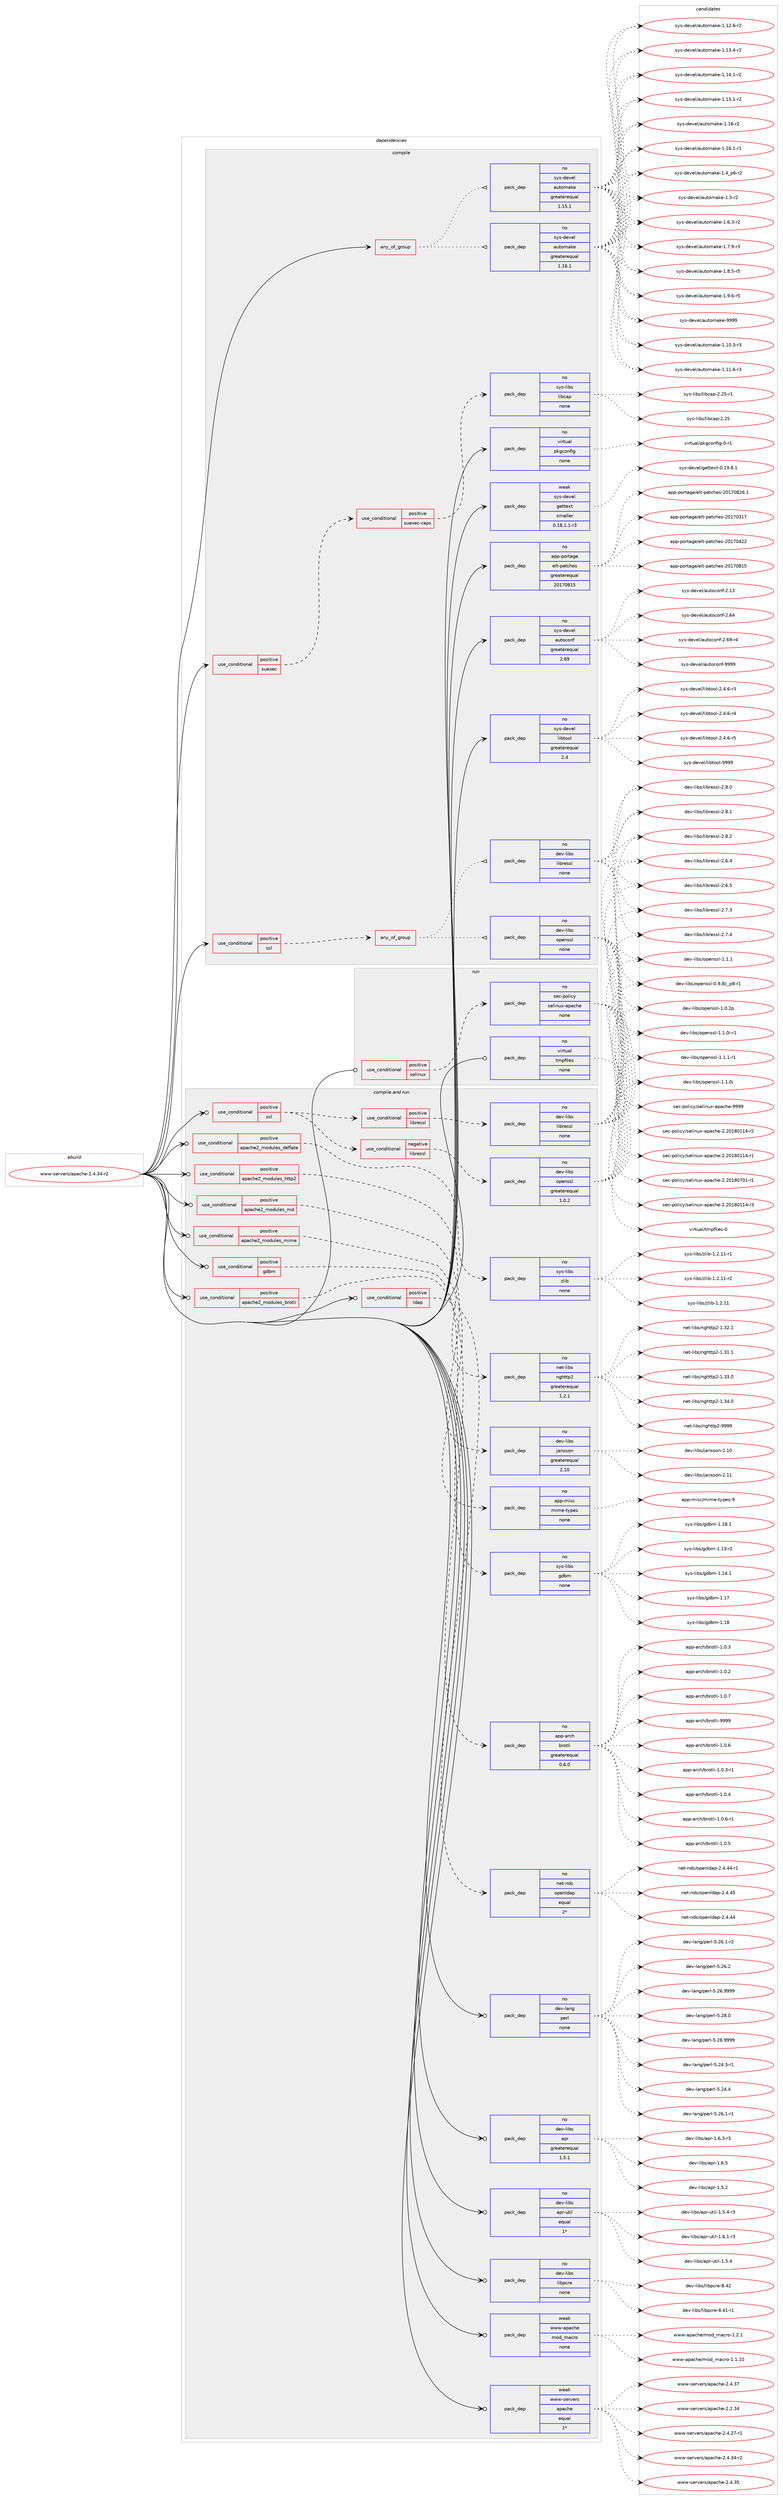 digraph prolog {

# *************
# Graph options
# *************

newrank=true;
concentrate=true;
compound=true;
graph [rankdir=LR,fontname=Helvetica,fontsize=10,ranksep=1.5];#, ranksep=2.5, nodesep=0.2];
edge  [arrowhead=vee];
node  [fontname=Helvetica,fontsize=10];

# **********
# The ebuild
# **********

subgraph cluster_leftcol {
color=gray;
rank=same;
label=<<i>ebuild</i>>;
id [label="www-servers/apache-2.4.34-r2", color=red, width=4, href="../www-servers/apache-2.4.34-r2.svg"];
}

# ****************
# The dependencies
# ****************

subgraph cluster_midcol {
color=gray;
label=<<i>dependencies</i>>;
subgraph cluster_compile {
fillcolor="#eeeeee";
style=filled;
label=<<i>compile</i>>;
subgraph any203 {
dependency8935 [label=<<TABLE BORDER="0" CELLBORDER="1" CELLSPACING="0" CELLPADDING="4"><TR><TD CELLPADDING="10">any_of_group</TD></TR></TABLE>>, shape=none, color=red];subgraph pack7159 {
dependency8936 [label=<<TABLE BORDER="0" CELLBORDER="1" CELLSPACING="0" CELLPADDING="4" WIDTH="220"><TR><TD ROWSPAN="6" CELLPADDING="30">pack_dep</TD></TR><TR><TD WIDTH="110">no</TD></TR><TR><TD>sys-devel</TD></TR><TR><TD>automake</TD></TR><TR><TD>greaterequal</TD></TR><TR><TD>1.16.1</TD></TR></TABLE>>, shape=none, color=blue];
}
dependency8935:e -> dependency8936:w [weight=20,style="dotted",arrowhead="oinv"];
subgraph pack7160 {
dependency8937 [label=<<TABLE BORDER="0" CELLBORDER="1" CELLSPACING="0" CELLPADDING="4" WIDTH="220"><TR><TD ROWSPAN="6" CELLPADDING="30">pack_dep</TD></TR><TR><TD WIDTH="110">no</TD></TR><TR><TD>sys-devel</TD></TR><TR><TD>automake</TD></TR><TR><TD>greaterequal</TD></TR><TR><TD>1.15.1</TD></TR></TABLE>>, shape=none, color=blue];
}
dependency8935:e -> dependency8937:w [weight=20,style="dotted",arrowhead="oinv"];
}
id:e -> dependency8935:w [weight=20,style="solid",arrowhead="vee"];
subgraph cond1564 {
dependency8938 [label=<<TABLE BORDER="0" CELLBORDER="1" CELLSPACING="0" CELLPADDING="4"><TR><TD ROWSPAN="3" CELLPADDING="10">use_conditional</TD></TR><TR><TD>positive</TD></TR><TR><TD>ssl</TD></TR></TABLE>>, shape=none, color=red];
subgraph any204 {
dependency8939 [label=<<TABLE BORDER="0" CELLBORDER="1" CELLSPACING="0" CELLPADDING="4"><TR><TD CELLPADDING="10">any_of_group</TD></TR></TABLE>>, shape=none, color=red];subgraph pack7161 {
dependency8940 [label=<<TABLE BORDER="0" CELLBORDER="1" CELLSPACING="0" CELLPADDING="4" WIDTH="220"><TR><TD ROWSPAN="6" CELLPADDING="30">pack_dep</TD></TR><TR><TD WIDTH="110">no</TD></TR><TR><TD>dev-libs</TD></TR><TR><TD>openssl</TD></TR><TR><TD>none</TD></TR><TR><TD></TD></TR></TABLE>>, shape=none, color=blue];
}
dependency8939:e -> dependency8940:w [weight=20,style="dotted",arrowhead="oinv"];
subgraph pack7162 {
dependency8941 [label=<<TABLE BORDER="0" CELLBORDER="1" CELLSPACING="0" CELLPADDING="4" WIDTH="220"><TR><TD ROWSPAN="6" CELLPADDING="30">pack_dep</TD></TR><TR><TD WIDTH="110">no</TD></TR><TR><TD>dev-libs</TD></TR><TR><TD>libressl</TD></TR><TR><TD>none</TD></TR><TR><TD></TD></TR></TABLE>>, shape=none, color=blue];
}
dependency8939:e -> dependency8941:w [weight=20,style="dotted",arrowhead="oinv"];
}
dependency8938:e -> dependency8939:w [weight=20,style="dashed",arrowhead="vee"];
}
id:e -> dependency8938:w [weight=20,style="solid",arrowhead="vee"];
subgraph cond1565 {
dependency8942 [label=<<TABLE BORDER="0" CELLBORDER="1" CELLSPACING="0" CELLPADDING="4"><TR><TD ROWSPAN="3" CELLPADDING="10">use_conditional</TD></TR><TR><TD>positive</TD></TR><TR><TD>suexec</TD></TR></TABLE>>, shape=none, color=red];
subgraph cond1566 {
dependency8943 [label=<<TABLE BORDER="0" CELLBORDER="1" CELLSPACING="0" CELLPADDING="4"><TR><TD ROWSPAN="3" CELLPADDING="10">use_conditional</TD></TR><TR><TD>positive</TD></TR><TR><TD>suexec-caps</TD></TR></TABLE>>, shape=none, color=red];
subgraph pack7163 {
dependency8944 [label=<<TABLE BORDER="0" CELLBORDER="1" CELLSPACING="0" CELLPADDING="4" WIDTH="220"><TR><TD ROWSPAN="6" CELLPADDING="30">pack_dep</TD></TR><TR><TD WIDTH="110">no</TD></TR><TR><TD>sys-libs</TD></TR><TR><TD>libcap</TD></TR><TR><TD>none</TD></TR><TR><TD></TD></TR></TABLE>>, shape=none, color=blue];
}
dependency8943:e -> dependency8944:w [weight=20,style="dashed",arrowhead="vee"];
}
dependency8942:e -> dependency8943:w [weight=20,style="dashed",arrowhead="vee"];
}
id:e -> dependency8942:w [weight=20,style="solid",arrowhead="vee"];
subgraph pack7164 {
dependency8945 [label=<<TABLE BORDER="0" CELLBORDER="1" CELLSPACING="0" CELLPADDING="4" WIDTH="220"><TR><TD ROWSPAN="6" CELLPADDING="30">pack_dep</TD></TR><TR><TD WIDTH="110">no</TD></TR><TR><TD>app-portage</TD></TR><TR><TD>elt-patches</TD></TR><TR><TD>greaterequal</TD></TR><TR><TD>20170815</TD></TR></TABLE>>, shape=none, color=blue];
}
id:e -> dependency8945:w [weight=20,style="solid",arrowhead="vee"];
subgraph pack7165 {
dependency8946 [label=<<TABLE BORDER="0" CELLBORDER="1" CELLSPACING="0" CELLPADDING="4" WIDTH="220"><TR><TD ROWSPAN="6" CELLPADDING="30">pack_dep</TD></TR><TR><TD WIDTH="110">no</TD></TR><TR><TD>sys-devel</TD></TR><TR><TD>autoconf</TD></TR><TR><TD>greaterequal</TD></TR><TR><TD>2.69</TD></TR></TABLE>>, shape=none, color=blue];
}
id:e -> dependency8946:w [weight=20,style="solid",arrowhead="vee"];
subgraph pack7166 {
dependency8947 [label=<<TABLE BORDER="0" CELLBORDER="1" CELLSPACING="0" CELLPADDING="4" WIDTH="220"><TR><TD ROWSPAN="6" CELLPADDING="30">pack_dep</TD></TR><TR><TD WIDTH="110">no</TD></TR><TR><TD>sys-devel</TD></TR><TR><TD>libtool</TD></TR><TR><TD>greaterequal</TD></TR><TR><TD>2.4</TD></TR></TABLE>>, shape=none, color=blue];
}
id:e -> dependency8947:w [weight=20,style="solid",arrowhead="vee"];
subgraph pack7167 {
dependency8948 [label=<<TABLE BORDER="0" CELLBORDER="1" CELLSPACING="0" CELLPADDING="4" WIDTH="220"><TR><TD ROWSPAN="6" CELLPADDING="30">pack_dep</TD></TR><TR><TD WIDTH="110">no</TD></TR><TR><TD>virtual</TD></TR><TR><TD>pkgconfig</TD></TR><TR><TD>none</TD></TR><TR><TD></TD></TR></TABLE>>, shape=none, color=blue];
}
id:e -> dependency8948:w [weight=20,style="solid",arrowhead="vee"];
subgraph pack7168 {
dependency8949 [label=<<TABLE BORDER="0" CELLBORDER="1" CELLSPACING="0" CELLPADDING="4" WIDTH="220"><TR><TD ROWSPAN="6" CELLPADDING="30">pack_dep</TD></TR><TR><TD WIDTH="110">weak</TD></TR><TR><TD>sys-devel</TD></TR><TR><TD>gettext</TD></TR><TR><TD>smaller</TD></TR><TR><TD>0.18.1.1-r3</TD></TR></TABLE>>, shape=none, color=blue];
}
id:e -> dependency8949:w [weight=20,style="solid",arrowhead="vee"];
}
subgraph cluster_compileandrun {
fillcolor="#eeeeee";
style=filled;
label=<<i>compile and run</i>>;
subgraph cond1567 {
dependency8950 [label=<<TABLE BORDER="0" CELLBORDER="1" CELLSPACING="0" CELLPADDING="4"><TR><TD ROWSPAN="3" CELLPADDING="10">use_conditional</TD></TR><TR><TD>positive</TD></TR><TR><TD>apache2_modules_brotli</TD></TR></TABLE>>, shape=none, color=red];
subgraph pack7169 {
dependency8951 [label=<<TABLE BORDER="0" CELLBORDER="1" CELLSPACING="0" CELLPADDING="4" WIDTH="220"><TR><TD ROWSPAN="6" CELLPADDING="30">pack_dep</TD></TR><TR><TD WIDTH="110">no</TD></TR><TR><TD>app-arch</TD></TR><TR><TD>brotli</TD></TR><TR><TD>greaterequal</TD></TR><TR><TD>0.6.0</TD></TR></TABLE>>, shape=none, color=blue];
}
dependency8950:e -> dependency8951:w [weight=20,style="dashed",arrowhead="vee"];
}
id:e -> dependency8950:w [weight=20,style="solid",arrowhead="odotvee"];
subgraph cond1568 {
dependency8952 [label=<<TABLE BORDER="0" CELLBORDER="1" CELLSPACING="0" CELLPADDING="4"><TR><TD ROWSPAN="3" CELLPADDING="10">use_conditional</TD></TR><TR><TD>positive</TD></TR><TR><TD>apache2_modules_deflate</TD></TR></TABLE>>, shape=none, color=red];
subgraph pack7170 {
dependency8953 [label=<<TABLE BORDER="0" CELLBORDER="1" CELLSPACING="0" CELLPADDING="4" WIDTH="220"><TR><TD ROWSPAN="6" CELLPADDING="30">pack_dep</TD></TR><TR><TD WIDTH="110">no</TD></TR><TR><TD>sys-libs</TD></TR><TR><TD>zlib</TD></TR><TR><TD>none</TD></TR><TR><TD></TD></TR></TABLE>>, shape=none, color=blue];
}
dependency8952:e -> dependency8953:w [weight=20,style="dashed",arrowhead="vee"];
}
id:e -> dependency8952:w [weight=20,style="solid",arrowhead="odotvee"];
subgraph cond1569 {
dependency8954 [label=<<TABLE BORDER="0" CELLBORDER="1" CELLSPACING="0" CELLPADDING="4"><TR><TD ROWSPAN="3" CELLPADDING="10">use_conditional</TD></TR><TR><TD>positive</TD></TR><TR><TD>apache2_modules_http2</TD></TR></TABLE>>, shape=none, color=red];
subgraph pack7171 {
dependency8955 [label=<<TABLE BORDER="0" CELLBORDER="1" CELLSPACING="0" CELLPADDING="4" WIDTH="220"><TR><TD ROWSPAN="6" CELLPADDING="30">pack_dep</TD></TR><TR><TD WIDTH="110">no</TD></TR><TR><TD>net-libs</TD></TR><TR><TD>nghttp2</TD></TR><TR><TD>greaterequal</TD></TR><TR><TD>1.2.1</TD></TR></TABLE>>, shape=none, color=blue];
}
dependency8954:e -> dependency8955:w [weight=20,style="dashed",arrowhead="vee"];
}
id:e -> dependency8954:w [weight=20,style="solid",arrowhead="odotvee"];
subgraph cond1570 {
dependency8956 [label=<<TABLE BORDER="0" CELLBORDER="1" CELLSPACING="0" CELLPADDING="4"><TR><TD ROWSPAN="3" CELLPADDING="10">use_conditional</TD></TR><TR><TD>positive</TD></TR><TR><TD>apache2_modules_md</TD></TR></TABLE>>, shape=none, color=red];
subgraph pack7172 {
dependency8957 [label=<<TABLE BORDER="0" CELLBORDER="1" CELLSPACING="0" CELLPADDING="4" WIDTH="220"><TR><TD ROWSPAN="6" CELLPADDING="30">pack_dep</TD></TR><TR><TD WIDTH="110">no</TD></TR><TR><TD>dev-libs</TD></TR><TR><TD>jansson</TD></TR><TR><TD>greaterequal</TD></TR><TR><TD>2.10</TD></TR></TABLE>>, shape=none, color=blue];
}
dependency8956:e -> dependency8957:w [weight=20,style="dashed",arrowhead="vee"];
}
id:e -> dependency8956:w [weight=20,style="solid",arrowhead="odotvee"];
subgraph cond1571 {
dependency8958 [label=<<TABLE BORDER="0" CELLBORDER="1" CELLSPACING="0" CELLPADDING="4"><TR><TD ROWSPAN="3" CELLPADDING="10">use_conditional</TD></TR><TR><TD>positive</TD></TR><TR><TD>apache2_modules_mime</TD></TR></TABLE>>, shape=none, color=red];
subgraph pack7173 {
dependency8959 [label=<<TABLE BORDER="0" CELLBORDER="1" CELLSPACING="0" CELLPADDING="4" WIDTH="220"><TR><TD ROWSPAN="6" CELLPADDING="30">pack_dep</TD></TR><TR><TD WIDTH="110">no</TD></TR><TR><TD>app-misc</TD></TR><TR><TD>mime-types</TD></TR><TR><TD>none</TD></TR><TR><TD></TD></TR></TABLE>>, shape=none, color=blue];
}
dependency8958:e -> dependency8959:w [weight=20,style="dashed",arrowhead="vee"];
}
id:e -> dependency8958:w [weight=20,style="solid",arrowhead="odotvee"];
subgraph cond1572 {
dependency8960 [label=<<TABLE BORDER="0" CELLBORDER="1" CELLSPACING="0" CELLPADDING="4"><TR><TD ROWSPAN="3" CELLPADDING="10">use_conditional</TD></TR><TR><TD>positive</TD></TR><TR><TD>gdbm</TD></TR></TABLE>>, shape=none, color=red];
subgraph pack7174 {
dependency8961 [label=<<TABLE BORDER="0" CELLBORDER="1" CELLSPACING="0" CELLPADDING="4" WIDTH="220"><TR><TD ROWSPAN="6" CELLPADDING="30">pack_dep</TD></TR><TR><TD WIDTH="110">no</TD></TR><TR><TD>sys-libs</TD></TR><TR><TD>gdbm</TD></TR><TR><TD>none</TD></TR><TR><TD></TD></TR></TABLE>>, shape=none, color=blue];
}
dependency8960:e -> dependency8961:w [weight=20,style="dashed",arrowhead="vee"];
}
id:e -> dependency8960:w [weight=20,style="solid",arrowhead="odotvee"];
subgraph cond1573 {
dependency8962 [label=<<TABLE BORDER="0" CELLBORDER="1" CELLSPACING="0" CELLPADDING="4"><TR><TD ROWSPAN="3" CELLPADDING="10">use_conditional</TD></TR><TR><TD>positive</TD></TR><TR><TD>ldap</TD></TR></TABLE>>, shape=none, color=red];
subgraph pack7175 {
dependency8963 [label=<<TABLE BORDER="0" CELLBORDER="1" CELLSPACING="0" CELLPADDING="4" WIDTH="220"><TR><TD ROWSPAN="6" CELLPADDING="30">pack_dep</TD></TR><TR><TD WIDTH="110">no</TD></TR><TR><TD>net-nds</TD></TR><TR><TD>openldap</TD></TR><TR><TD>equal</TD></TR><TR><TD>2*</TD></TR></TABLE>>, shape=none, color=blue];
}
dependency8962:e -> dependency8963:w [weight=20,style="dashed",arrowhead="vee"];
}
id:e -> dependency8962:w [weight=20,style="solid",arrowhead="odotvee"];
subgraph cond1574 {
dependency8964 [label=<<TABLE BORDER="0" CELLBORDER="1" CELLSPACING="0" CELLPADDING="4"><TR><TD ROWSPAN="3" CELLPADDING="10">use_conditional</TD></TR><TR><TD>positive</TD></TR><TR><TD>ssl</TD></TR></TABLE>>, shape=none, color=red];
subgraph cond1575 {
dependency8965 [label=<<TABLE BORDER="0" CELLBORDER="1" CELLSPACING="0" CELLPADDING="4"><TR><TD ROWSPAN="3" CELLPADDING="10">use_conditional</TD></TR><TR><TD>negative</TD></TR><TR><TD>libressl</TD></TR></TABLE>>, shape=none, color=red];
subgraph pack7176 {
dependency8966 [label=<<TABLE BORDER="0" CELLBORDER="1" CELLSPACING="0" CELLPADDING="4" WIDTH="220"><TR><TD ROWSPAN="6" CELLPADDING="30">pack_dep</TD></TR><TR><TD WIDTH="110">no</TD></TR><TR><TD>dev-libs</TD></TR><TR><TD>openssl</TD></TR><TR><TD>greaterequal</TD></TR><TR><TD>1.0.2</TD></TR></TABLE>>, shape=none, color=blue];
}
dependency8965:e -> dependency8966:w [weight=20,style="dashed",arrowhead="vee"];
}
dependency8964:e -> dependency8965:w [weight=20,style="dashed",arrowhead="vee"];
subgraph cond1576 {
dependency8967 [label=<<TABLE BORDER="0" CELLBORDER="1" CELLSPACING="0" CELLPADDING="4"><TR><TD ROWSPAN="3" CELLPADDING="10">use_conditional</TD></TR><TR><TD>positive</TD></TR><TR><TD>libressl</TD></TR></TABLE>>, shape=none, color=red];
subgraph pack7177 {
dependency8968 [label=<<TABLE BORDER="0" CELLBORDER="1" CELLSPACING="0" CELLPADDING="4" WIDTH="220"><TR><TD ROWSPAN="6" CELLPADDING="30">pack_dep</TD></TR><TR><TD WIDTH="110">no</TD></TR><TR><TD>dev-libs</TD></TR><TR><TD>libressl</TD></TR><TR><TD>none</TD></TR><TR><TD></TD></TR></TABLE>>, shape=none, color=blue];
}
dependency8967:e -> dependency8968:w [weight=20,style="dashed",arrowhead="vee"];
}
dependency8964:e -> dependency8967:w [weight=20,style="dashed",arrowhead="vee"];
}
id:e -> dependency8964:w [weight=20,style="solid",arrowhead="odotvee"];
subgraph pack7178 {
dependency8969 [label=<<TABLE BORDER="0" CELLBORDER="1" CELLSPACING="0" CELLPADDING="4" WIDTH="220"><TR><TD ROWSPAN="6" CELLPADDING="30">pack_dep</TD></TR><TR><TD WIDTH="110">no</TD></TR><TR><TD>dev-lang</TD></TR><TR><TD>perl</TD></TR><TR><TD>none</TD></TR><TR><TD></TD></TR></TABLE>>, shape=none, color=blue];
}
id:e -> dependency8969:w [weight=20,style="solid",arrowhead="odotvee"];
subgraph pack7179 {
dependency8970 [label=<<TABLE BORDER="0" CELLBORDER="1" CELLSPACING="0" CELLPADDING="4" WIDTH="220"><TR><TD ROWSPAN="6" CELLPADDING="30">pack_dep</TD></TR><TR><TD WIDTH="110">no</TD></TR><TR><TD>dev-libs</TD></TR><TR><TD>apr</TD></TR><TR><TD>greaterequal</TD></TR><TR><TD>1.5.1</TD></TR></TABLE>>, shape=none, color=blue];
}
id:e -> dependency8970:w [weight=20,style="solid",arrowhead="odotvee"];
subgraph pack7180 {
dependency8971 [label=<<TABLE BORDER="0" CELLBORDER="1" CELLSPACING="0" CELLPADDING="4" WIDTH="220"><TR><TD ROWSPAN="6" CELLPADDING="30">pack_dep</TD></TR><TR><TD WIDTH="110">no</TD></TR><TR><TD>dev-libs</TD></TR><TR><TD>apr-util</TD></TR><TR><TD>equal</TD></TR><TR><TD>1*</TD></TR></TABLE>>, shape=none, color=blue];
}
id:e -> dependency8971:w [weight=20,style="solid",arrowhead="odotvee"];
subgraph pack7181 {
dependency8972 [label=<<TABLE BORDER="0" CELLBORDER="1" CELLSPACING="0" CELLPADDING="4" WIDTH="220"><TR><TD ROWSPAN="6" CELLPADDING="30">pack_dep</TD></TR><TR><TD WIDTH="110">no</TD></TR><TR><TD>dev-libs</TD></TR><TR><TD>libpcre</TD></TR><TR><TD>none</TD></TR><TR><TD></TD></TR></TABLE>>, shape=none, color=blue];
}
id:e -> dependency8972:w [weight=20,style="solid",arrowhead="odotvee"];
subgraph pack7182 {
dependency8973 [label=<<TABLE BORDER="0" CELLBORDER="1" CELLSPACING="0" CELLPADDING="4" WIDTH="220"><TR><TD ROWSPAN="6" CELLPADDING="30">pack_dep</TD></TR><TR><TD WIDTH="110">weak</TD></TR><TR><TD>www-apache</TD></TR><TR><TD>mod_macro</TD></TR><TR><TD>none</TD></TR><TR><TD></TD></TR></TABLE>>, shape=none, color=blue];
}
id:e -> dependency8973:w [weight=20,style="solid",arrowhead="odotvee"];
subgraph pack7183 {
dependency8974 [label=<<TABLE BORDER="0" CELLBORDER="1" CELLSPACING="0" CELLPADDING="4" WIDTH="220"><TR><TD ROWSPAN="6" CELLPADDING="30">pack_dep</TD></TR><TR><TD WIDTH="110">weak</TD></TR><TR><TD>www-servers</TD></TR><TR><TD>apache</TD></TR><TR><TD>equal</TD></TR><TR><TD>1*</TD></TR></TABLE>>, shape=none, color=blue];
}
id:e -> dependency8974:w [weight=20,style="solid",arrowhead="odotvee"];
}
subgraph cluster_run {
fillcolor="#eeeeee";
style=filled;
label=<<i>run</i>>;
subgraph cond1577 {
dependency8975 [label=<<TABLE BORDER="0" CELLBORDER="1" CELLSPACING="0" CELLPADDING="4"><TR><TD ROWSPAN="3" CELLPADDING="10">use_conditional</TD></TR><TR><TD>positive</TD></TR><TR><TD>selinux</TD></TR></TABLE>>, shape=none, color=red];
subgraph pack7184 {
dependency8976 [label=<<TABLE BORDER="0" CELLBORDER="1" CELLSPACING="0" CELLPADDING="4" WIDTH="220"><TR><TD ROWSPAN="6" CELLPADDING="30">pack_dep</TD></TR><TR><TD WIDTH="110">no</TD></TR><TR><TD>sec-policy</TD></TR><TR><TD>selinux-apache</TD></TR><TR><TD>none</TD></TR><TR><TD></TD></TR></TABLE>>, shape=none, color=blue];
}
dependency8975:e -> dependency8976:w [weight=20,style="dashed",arrowhead="vee"];
}
id:e -> dependency8975:w [weight=20,style="solid",arrowhead="odot"];
subgraph pack7185 {
dependency8977 [label=<<TABLE BORDER="0" CELLBORDER="1" CELLSPACING="0" CELLPADDING="4" WIDTH="220"><TR><TD ROWSPAN="6" CELLPADDING="30">pack_dep</TD></TR><TR><TD WIDTH="110">no</TD></TR><TR><TD>virtual</TD></TR><TR><TD>tmpfiles</TD></TR><TR><TD>none</TD></TR><TR><TD></TD></TR></TABLE>>, shape=none, color=blue];
}
id:e -> dependency8977:w [weight=20,style="solid",arrowhead="odot"];
}
}

# **************
# The candidates
# **************

subgraph cluster_choices {
rank=same;
color=gray;
label=<<i>candidates</i>>;

subgraph choice7159 {
color=black;
nodesep=1;
choice11512111545100101118101108479711711611110997107101454946494846514511451 [label="sys-devel/automake-1.10.3-r3", color=red, width=4,href="../sys-devel/automake-1.10.3-r3.svg"];
choice11512111545100101118101108479711711611110997107101454946494946544511451 [label="sys-devel/automake-1.11.6-r3", color=red, width=4,href="../sys-devel/automake-1.11.6-r3.svg"];
choice11512111545100101118101108479711711611110997107101454946495046544511450 [label="sys-devel/automake-1.12.6-r2", color=red, width=4,href="../sys-devel/automake-1.12.6-r2.svg"];
choice11512111545100101118101108479711711611110997107101454946495146524511450 [label="sys-devel/automake-1.13.4-r2", color=red, width=4,href="../sys-devel/automake-1.13.4-r2.svg"];
choice11512111545100101118101108479711711611110997107101454946495246494511450 [label="sys-devel/automake-1.14.1-r2", color=red, width=4,href="../sys-devel/automake-1.14.1-r2.svg"];
choice11512111545100101118101108479711711611110997107101454946495346494511450 [label="sys-devel/automake-1.15.1-r2", color=red, width=4,href="../sys-devel/automake-1.15.1-r2.svg"];
choice1151211154510010111810110847971171161111099710710145494649544511450 [label="sys-devel/automake-1.16-r2", color=red, width=4,href="../sys-devel/automake-1.16-r2.svg"];
choice11512111545100101118101108479711711611110997107101454946495446494511449 [label="sys-devel/automake-1.16.1-r1", color=red, width=4,href="../sys-devel/automake-1.16.1-r1.svg"];
choice115121115451001011181011084797117116111109971071014549465295112544511450 [label="sys-devel/automake-1.4_p6-r2", color=red, width=4,href="../sys-devel/automake-1.4_p6-r2.svg"];
choice11512111545100101118101108479711711611110997107101454946534511450 [label="sys-devel/automake-1.5-r2", color=red, width=4,href="../sys-devel/automake-1.5-r2.svg"];
choice115121115451001011181011084797117116111109971071014549465446514511450 [label="sys-devel/automake-1.6.3-r2", color=red, width=4,href="../sys-devel/automake-1.6.3-r2.svg"];
choice115121115451001011181011084797117116111109971071014549465546574511451 [label="sys-devel/automake-1.7.9-r3", color=red, width=4,href="../sys-devel/automake-1.7.9-r3.svg"];
choice115121115451001011181011084797117116111109971071014549465646534511453 [label="sys-devel/automake-1.8.5-r5", color=red, width=4,href="../sys-devel/automake-1.8.5-r5.svg"];
choice115121115451001011181011084797117116111109971071014549465746544511453 [label="sys-devel/automake-1.9.6-r5", color=red, width=4,href="../sys-devel/automake-1.9.6-r5.svg"];
choice115121115451001011181011084797117116111109971071014557575757 [label="sys-devel/automake-9999", color=red, width=4,href="../sys-devel/automake-9999.svg"];
dependency8936:e -> choice11512111545100101118101108479711711611110997107101454946494846514511451:w [style=dotted,weight="100"];
dependency8936:e -> choice11512111545100101118101108479711711611110997107101454946494946544511451:w [style=dotted,weight="100"];
dependency8936:e -> choice11512111545100101118101108479711711611110997107101454946495046544511450:w [style=dotted,weight="100"];
dependency8936:e -> choice11512111545100101118101108479711711611110997107101454946495146524511450:w [style=dotted,weight="100"];
dependency8936:e -> choice11512111545100101118101108479711711611110997107101454946495246494511450:w [style=dotted,weight="100"];
dependency8936:e -> choice11512111545100101118101108479711711611110997107101454946495346494511450:w [style=dotted,weight="100"];
dependency8936:e -> choice1151211154510010111810110847971171161111099710710145494649544511450:w [style=dotted,weight="100"];
dependency8936:e -> choice11512111545100101118101108479711711611110997107101454946495446494511449:w [style=dotted,weight="100"];
dependency8936:e -> choice115121115451001011181011084797117116111109971071014549465295112544511450:w [style=dotted,weight="100"];
dependency8936:e -> choice11512111545100101118101108479711711611110997107101454946534511450:w [style=dotted,weight="100"];
dependency8936:e -> choice115121115451001011181011084797117116111109971071014549465446514511450:w [style=dotted,weight="100"];
dependency8936:e -> choice115121115451001011181011084797117116111109971071014549465546574511451:w [style=dotted,weight="100"];
dependency8936:e -> choice115121115451001011181011084797117116111109971071014549465646534511453:w [style=dotted,weight="100"];
dependency8936:e -> choice115121115451001011181011084797117116111109971071014549465746544511453:w [style=dotted,weight="100"];
dependency8936:e -> choice115121115451001011181011084797117116111109971071014557575757:w [style=dotted,weight="100"];
}
subgraph choice7160 {
color=black;
nodesep=1;
choice11512111545100101118101108479711711611110997107101454946494846514511451 [label="sys-devel/automake-1.10.3-r3", color=red, width=4,href="../sys-devel/automake-1.10.3-r3.svg"];
choice11512111545100101118101108479711711611110997107101454946494946544511451 [label="sys-devel/automake-1.11.6-r3", color=red, width=4,href="../sys-devel/automake-1.11.6-r3.svg"];
choice11512111545100101118101108479711711611110997107101454946495046544511450 [label="sys-devel/automake-1.12.6-r2", color=red, width=4,href="../sys-devel/automake-1.12.6-r2.svg"];
choice11512111545100101118101108479711711611110997107101454946495146524511450 [label="sys-devel/automake-1.13.4-r2", color=red, width=4,href="../sys-devel/automake-1.13.4-r2.svg"];
choice11512111545100101118101108479711711611110997107101454946495246494511450 [label="sys-devel/automake-1.14.1-r2", color=red, width=4,href="../sys-devel/automake-1.14.1-r2.svg"];
choice11512111545100101118101108479711711611110997107101454946495346494511450 [label="sys-devel/automake-1.15.1-r2", color=red, width=4,href="../sys-devel/automake-1.15.1-r2.svg"];
choice1151211154510010111810110847971171161111099710710145494649544511450 [label="sys-devel/automake-1.16-r2", color=red, width=4,href="../sys-devel/automake-1.16-r2.svg"];
choice11512111545100101118101108479711711611110997107101454946495446494511449 [label="sys-devel/automake-1.16.1-r1", color=red, width=4,href="../sys-devel/automake-1.16.1-r1.svg"];
choice115121115451001011181011084797117116111109971071014549465295112544511450 [label="sys-devel/automake-1.4_p6-r2", color=red, width=4,href="../sys-devel/automake-1.4_p6-r2.svg"];
choice11512111545100101118101108479711711611110997107101454946534511450 [label="sys-devel/automake-1.5-r2", color=red, width=4,href="../sys-devel/automake-1.5-r2.svg"];
choice115121115451001011181011084797117116111109971071014549465446514511450 [label="sys-devel/automake-1.6.3-r2", color=red, width=4,href="../sys-devel/automake-1.6.3-r2.svg"];
choice115121115451001011181011084797117116111109971071014549465546574511451 [label="sys-devel/automake-1.7.9-r3", color=red, width=4,href="../sys-devel/automake-1.7.9-r3.svg"];
choice115121115451001011181011084797117116111109971071014549465646534511453 [label="sys-devel/automake-1.8.5-r5", color=red, width=4,href="../sys-devel/automake-1.8.5-r5.svg"];
choice115121115451001011181011084797117116111109971071014549465746544511453 [label="sys-devel/automake-1.9.6-r5", color=red, width=4,href="../sys-devel/automake-1.9.6-r5.svg"];
choice115121115451001011181011084797117116111109971071014557575757 [label="sys-devel/automake-9999", color=red, width=4,href="../sys-devel/automake-9999.svg"];
dependency8937:e -> choice11512111545100101118101108479711711611110997107101454946494846514511451:w [style=dotted,weight="100"];
dependency8937:e -> choice11512111545100101118101108479711711611110997107101454946494946544511451:w [style=dotted,weight="100"];
dependency8937:e -> choice11512111545100101118101108479711711611110997107101454946495046544511450:w [style=dotted,weight="100"];
dependency8937:e -> choice11512111545100101118101108479711711611110997107101454946495146524511450:w [style=dotted,weight="100"];
dependency8937:e -> choice11512111545100101118101108479711711611110997107101454946495246494511450:w [style=dotted,weight="100"];
dependency8937:e -> choice11512111545100101118101108479711711611110997107101454946495346494511450:w [style=dotted,weight="100"];
dependency8937:e -> choice1151211154510010111810110847971171161111099710710145494649544511450:w [style=dotted,weight="100"];
dependency8937:e -> choice11512111545100101118101108479711711611110997107101454946495446494511449:w [style=dotted,weight="100"];
dependency8937:e -> choice115121115451001011181011084797117116111109971071014549465295112544511450:w [style=dotted,weight="100"];
dependency8937:e -> choice11512111545100101118101108479711711611110997107101454946534511450:w [style=dotted,weight="100"];
dependency8937:e -> choice115121115451001011181011084797117116111109971071014549465446514511450:w [style=dotted,weight="100"];
dependency8937:e -> choice115121115451001011181011084797117116111109971071014549465546574511451:w [style=dotted,weight="100"];
dependency8937:e -> choice115121115451001011181011084797117116111109971071014549465646534511453:w [style=dotted,weight="100"];
dependency8937:e -> choice115121115451001011181011084797117116111109971071014549465746544511453:w [style=dotted,weight="100"];
dependency8937:e -> choice115121115451001011181011084797117116111109971071014557575757:w [style=dotted,weight="100"];
}
subgraph choice7161 {
color=black;
nodesep=1;
choice100101118451081059811547111112101110115115108454946494648105 [label="dev-libs/openssl-1.1.0i", color=red, width=4,href="../dev-libs/openssl-1.1.0i.svg"];
choice100101118451081059811547111112101110115115108454946494649 [label="dev-libs/openssl-1.1.1", color=red, width=4,href="../dev-libs/openssl-1.1.1.svg"];
choice10010111845108105981154711111210111011511510845484657465612295112564511449 [label="dev-libs/openssl-0.9.8z_p8-r1", color=red, width=4,href="../dev-libs/openssl-0.9.8z_p8-r1.svg"];
choice100101118451081059811547111112101110115115108454946484650112 [label="dev-libs/openssl-1.0.2p", color=red, width=4,href="../dev-libs/openssl-1.0.2p.svg"];
choice1001011184510810598115471111121011101151151084549464946481054511449 [label="dev-libs/openssl-1.1.0i-r1", color=red, width=4,href="../dev-libs/openssl-1.1.0i-r1.svg"];
choice1001011184510810598115471111121011101151151084549464946494511449 [label="dev-libs/openssl-1.1.1-r1", color=red, width=4,href="../dev-libs/openssl-1.1.1-r1.svg"];
dependency8940:e -> choice100101118451081059811547111112101110115115108454946494648105:w [style=dotted,weight="100"];
dependency8940:e -> choice100101118451081059811547111112101110115115108454946494649:w [style=dotted,weight="100"];
dependency8940:e -> choice10010111845108105981154711111210111011511510845484657465612295112564511449:w [style=dotted,weight="100"];
dependency8940:e -> choice100101118451081059811547111112101110115115108454946484650112:w [style=dotted,weight="100"];
dependency8940:e -> choice1001011184510810598115471111121011101151151084549464946481054511449:w [style=dotted,weight="100"];
dependency8940:e -> choice1001011184510810598115471111121011101151151084549464946494511449:w [style=dotted,weight="100"];
}
subgraph choice7162 {
color=black;
nodesep=1;
choice10010111845108105981154710810598114101115115108455046544652 [label="dev-libs/libressl-2.6.4", color=red, width=4,href="../dev-libs/libressl-2.6.4.svg"];
choice10010111845108105981154710810598114101115115108455046544653 [label="dev-libs/libressl-2.6.5", color=red, width=4,href="../dev-libs/libressl-2.6.5.svg"];
choice10010111845108105981154710810598114101115115108455046554651 [label="dev-libs/libressl-2.7.3", color=red, width=4,href="../dev-libs/libressl-2.7.3.svg"];
choice10010111845108105981154710810598114101115115108455046554652 [label="dev-libs/libressl-2.7.4", color=red, width=4,href="../dev-libs/libressl-2.7.4.svg"];
choice10010111845108105981154710810598114101115115108455046564648 [label="dev-libs/libressl-2.8.0", color=red, width=4,href="../dev-libs/libressl-2.8.0.svg"];
choice10010111845108105981154710810598114101115115108455046564649 [label="dev-libs/libressl-2.8.1", color=red, width=4,href="../dev-libs/libressl-2.8.1.svg"];
choice10010111845108105981154710810598114101115115108455046564650 [label="dev-libs/libressl-2.8.2", color=red, width=4,href="../dev-libs/libressl-2.8.2.svg"];
dependency8941:e -> choice10010111845108105981154710810598114101115115108455046544652:w [style=dotted,weight="100"];
dependency8941:e -> choice10010111845108105981154710810598114101115115108455046544653:w [style=dotted,weight="100"];
dependency8941:e -> choice10010111845108105981154710810598114101115115108455046554651:w [style=dotted,weight="100"];
dependency8941:e -> choice10010111845108105981154710810598114101115115108455046554652:w [style=dotted,weight="100"];
dependency8941:e -> choice10010111845108105981154710810598114101115115108455046564648:w [style=dotted,weight="100"];
dependency8941:e -> choice10010111845108105981154710810598114101115115108455046564649:w [style=dotted,weight="100"];
dependency8941:e -> choice10010111845108105981154710810598114101115115108455046564650:w [style=dotted,weight="100"];
}
subgraph choice7163 {
color=black;
nodesep=1;
choice1151211154510810598115471081059899971124550465053 [label="sys-libs/libcap-2.25", color=red, width=4,href="../sys-libs/libcap-2.25.svg"];
choice11512111545108105981154710810598999711245504650534511449 [label="sys-libs/libcap-2.25-r1", color=red, width=4,href="../sys-libs/libcap-2.25-r1.svg"];
dependency8944:e -> choice1151211154510810598115471081059899971124550465053:w [style=dotted,weight="100"];
dependency8944:e -> choice11512111545108105981154710810598999711245504650534511449:w [style=dotted,weight="100"];
}
subgraph choice7164 {
color=black;
nodesep=1;
choice97112112451121111141169710310147101108116451129711699104101115455048495548514955 [label="app-portage/elt-patches-20170317", color=red, width=4,href="../app-portage/elt-patches-20170317.svg"];
choice97112112451121111141169710310147101108116451129711699104101115455048495548525050 [label="app-portage/elt-patches-20170422", color=red, width=4,href="../app-portage/elt-patches-20170422.svg"];
choice97112112451121111141169710310147101108116451129711699104101115455048495548564953 [label="app-portage/elt-patches-20170815", color=red, width=4,href="../app-portage/elt-patches-20170815.svg"];
choice971121124511211111411697103101471011081164511297116991041011154550484955485650544649 [label="app-portage/elt-patches-20170826.1", color=red, width=4,href="../app-portage/elt-patches-20170826.1.svg"];
dependency8945:e -> choice97112112451121111141169710310147101108116451129711699104101115455048495548514955:w [style=dotted,weight="100"];
dependency8945:e -> choice97112112451121111141169710310147101108116451129711699104101115455048495548525050:w [style=dotted,weight="100"];
dependency8945:e -> choice97112112451121111141169710310147101108116451129711699104101115455048495548564953:w [style=dotted,weight="100"];
dependency8945:e -> choice971121124511211111411697103101471011081164511297116991041011154550484955485650544649:w [style=dotted,weight="100"];
}
subgraph choice7165 {
color=black;
nodesep=1;
choice115121115451001011181011084797117116111991111101024550464951 [label="sys-devel/autoconf-2.13", color=red, width=4,href="../sys-devel/autoconf-2.13.svg"];
choice115121115451001011181011084797117116111991111101024550465452 [label="sys-devel/autoconf-2.64", color=red, width=4,href="../sys-devel/autoconf-2.64.svg"];
choice1151211154510010111810110847971171161119911111010245504654574511452 [label="sys-devel/autoconf-2.69-r4", color=red, width=4,href="../sys-devel/autoconf-2.69-r4.svg"];
choice115121115451001011181011084797117116111991111101024557575757 [label="sys-devel/autoconf-9999", color=red, width=4,href="../sys-devel/autoconf-9999.svg"];
dependency8946:e -> choice115121115451001011181011084797117116111991111101024550464951:w [style=dotted,weight="100"];
dependency8946:e -> choice115121115451001011181011084797117116111991111101024550465452:w [style=dotted,weight="100"];
dependency8946:e -> choice1151211154510010111810110847971171161119911111010245504654574511452:w [style=dotted,weight="100"];
dependency8946:e -> choice115121115451001011181011084797117116111991111101024557575757:w [style=dotted,weight="100"];
}
subgraph choice7166 {
color=black;
nodesep=1;
choice1151211154510010111810110847108105981161111111084550465246544511451 [label="sys-devel/libtool-2.4.6-r3", color=red, width=4,href="../sys-devel/libtool-2.4.6-r3.svg"];
choice1151211154510010111810110847108105981161111111084550465246544511452 [label="sys-devel/libtool-2.4.6-r4", color=red, width=4,href="../sys-devel/libtool-2.4.6-r4.svg"];
choice1151211154510010111810110847108105981161111111084550465246544511453 [label="sys-devel/libtool-2.4.6-r5", color=red, width=4,href="../sys-devel/libtool-2.4.6-r5.svg"];
choice1151211154510010111810110847108105981161111111084557575757 [label="sys-devel/libtool-9999", color=red, width=4,href="../sys-devel/libtool-9999.svg"];
dependency8947:e -> choice1151211154510010111810110847108105981161111111084550465246544511451:w [style=dotted,weight="100"];
dependency8947:e -> choice1151211154510010111810110847108105981161111111084550465246544511452:w [style=dotted,weight="100"];
dependency8947:e -> choice1151211154510010111810110847108105981161111111084550465246544511453:w [style=dotted,weight="100"];
dependency8947:e -> choice1151211154510010111810110847108105981161111111084557575757:w [style=dotted,weight="100"];
}
subgraph choice7167 {
color=black;
nodesep=1;
choice11810511411611797108471121071039911111010210510345484511449 [label="virtual/pkgconfig-0-r1", color=red, width=4,href="../virtual/pkgconfig-0-r1.svg"];
dependency8948:e -> choice11810511411611797108471121071039911111010210510345484511449:w [style=dotted,weight="100"];
}
subgraph choice7168 {
color=black;
nodesep=1;
choice1151211154510010111810110847103101116116101120116454846495746564649 [label="sys-devel/gettext-0.19.8.1", color=red, width=4,href="../sys-devel/gettext-0.19.8.1.svg"];
dependency8949:e -> choice1151211154510010111810110847103101116116101120116454846495746564649:w [style=dotted,weight="100"];
}
subgraph choice7169 {
color=black;
nodesep=1;
choice971121124597114991044798114111116108105454946484650 [label="app-arch/brotli-1.0.2", color=red, width=4,href="../app-arch/brotli-1.0.2.svg"];
choice971121124597114991044798114111116108105454946484651 [label="app-arch/brotli-1.0.3", color=red, width=4,href="../app-arch/brotli-1.0.3.svg"];
choice9711211245971149910447981141111161081054549464846514511449 [label="app-arch/brotli-1.0.3-r1", color=red, width=4,href="../app-arch/brotli-1.0.3-r1.svg"];
choice971121124597114991044798114111116108105454946484652 [label="app-arch/brotli-1.0.4", color=red, width=4,href="../app-arch/brotli-1.0.4.svg"];
choice971121124597114991044798114111116108105454946484653 [label="app-arch/brotli-1.0.5", color=red, width=4,href="../app-arch/brotli-1.0.5.svg"];
choice971121124597114991044798114111116108105454946484654 [label="app-arch/brotli-1.0.6", color=red, width=4,href="../app-arch/brotli-1.0.6.svg"];
choice9711211245971149910447981141111161081054549464846544511449 [label="app-arch/brotli-1.0.6-r1", color=red, width=4,href="../app-arch/brotli-1.0.6-r1.svg"];
choice971121124597114991044798114111116108105454946484655 [label="app-arch/brotli-1.0.7", color=red, width=4,href="../app-arch/brotli-1.0.7.svg"];
choice9711211245971149910447981141111161081054557575757 [label="app-arch/brotli-9999", color=red, width=4,href="../app-arch/brotli-9999.svg"];
dependency8951:e -> choice971121124597114991044798114111116108105454946484650:w [style=dotted,weight="100"];
dependency8951:e -> choice971121124597114991044798114111116108105454946484651:w [style=dotted,weight="100"];
dependency8951:e -> choice9711211245971149910447981141111161081054549464846514511449:w [style=dotted,weight="100"];
dependency8951:e -> choice971121124597114991044798114111116108105454946484652:w [style=dotted,weight="100"];
dependency8951:e -> choice971121124597114991044798114111116108105454946484653:w [style=dotted,weight="100"];
dependency8951:e -> choice971121124597114991044798114111116108105454946484654:w [style=dotted,weight="100"];
dependency8951:e -> choice9711211245971149910447981141111161081054549464846544511449:w [style=dotted,weight="100"];
dependency8951:e -> choice971121124597114991044798114111116108105454946484655:w [style=dotted,weight="100"];
dependency8951:e -> choice9711211245971149910447981141111161081054557575757:w [style=dotted,weight="100"];
}
subgraph choice7170 {
color=black;
nodesep=1;
choice1151211154510810598115471221081059845494650464949 [label="sys-libs/zlib-1.2.11", color=red, width=4,href="../sys-libs/zlib-1.2.11.svg"];
choice11512111545108105981154712210810598454946504649494511449 [label="sys-libs/zlib-1.2.11-r1", color=red, width=4,href="../sys-libs/zlib-1.2.11-r1.svg"];
choice11512111545108105981154712210810598454946504649494511450 [label="sys-libs/zlib-1.2.11-r2", color=red, width=4,href="../sys-libs/zlib-1.2.11-r2.svg"];
dependency8953:e -> choice1151211154510810598115471221081059845494650464949:w [style=dotted,weight="100"];
dependency8953:e -> choice11512111545108105981154712210810598454946504649494511449:w [style=dotted,weight="100"];
dependency8953:e -> choice11512111545108105981154712210810598454946504649494511450:w [style=dotted,weight="100"];
}
subgraph choice7171 {
color=black;
nodesep=1;
choice1101011164510810598115471101031041161161125045494651504649 [label="net-libs/nghttp2-1.32.1", color=red, width=4,href="../net-libs/nghttp2-1.32.1.svg"];
choice1101011164510810598115471101031041161161125045494651494649 [label="net-libs/nghttp2-1.31.1", color=red, width=4,href="../net-libs/nghttp2-1.31.1.svg"];
choice1101011164510810598115471101031041161161125045494651514648 [label="net-libs/nghttp2-1.33.0", color=red, width=4,href="../net-libs/nghttp2-1.33.0.svg"];
choice1101011164510810598115471101031041161161125045494651524648 [label="net-libs/nghttp2-1.34.0", color=red, width=4,href="../net-libs/nghttp2-1.34.0.svg"];
choice110101116451081059811547110103104116116112504557575757 [label="net-libs/nghttp2-9999", color=red, width=4,href="../net-libs/nghttp2-9999.svg"];
dependency8955:e -> choice1101011164510810598115471101031041161161125045494651504649:w [style=dotted,weight="100"];
dependency8955:e -> choice1101011164510810598115471101031041161161125045494651494649:w [style=dotted,weight="100"];
dependency8955:e -> choice1101011164510810598115471101031041161161125045494651514648:w [style=dotted,weight="100"];
dependency8955:e -> choice1101011164510810598115471101031041161161125045494651524648:w [style=dotted,weight="100"];
dependency8955:e -> choice110101116451081059811547110103104116116112504557575757:w [style=dotted,weight="100"];
}
subgraph choice7172 {
color=black;
nodesep=1;
choice100101118451081059811547106971101151151111104550464948 [label="dev-libs/jansson-2.10", color=red, width=4,href="../dev-libs/jansson-2.10.svg"];
choice100101118451081059811547106971101151151111104550464949 [label="dev-libs/jansson-2.11", color=red, width=4,href="../dev-libs/jansson-2.11.svg"];
dependency8957:e -> choice100101118451081059811547106971101151151111104550464948:w [style=dotted,weight="100"];
dependency8957:e -> choice100101118451081059811547106971101151151111104550464949:w [style=dotted,weight="100"];
}
subgraph choice7173 {
color=black;
nodesep=1;
choice97112112451091051159947109105109101451161211121011154557 [label="app-misc/mime-types-9", color=red, width=4,href="../app-misc/mime-types-9.svg"];
dependency8959:e -> choice97112112451091051159947109105109101451161211121011154557:w [style=dotted,weight="100"];
}
subgraph choice7174 {
color=black;
nodesep=1;
choice1151211154510810598115471031009810945494649514511450 [label="sys-libs/gdbm-1.13-r2", color=red, width=4,href="../sys-libs/gdbm-1.13-r2.svg"];
choice1151211154510810598115471031009810945494649524649 [label="sys-libs/gdbm-1.14.1", color=red, width=4,href="../sys-libs/gdbm-1.14.1.svg"];
choice115121115451081059811547103100981094549464955 [label="sys-libs/gdbm-1.17", color=red, width=4,href="../sys-libs/gdbm-1.17.svg"];
choice115121115451081059811547103100981094549464956 [label="sys-libs/gdbm-1.18", color=red, width=4,href="../sys-libs/gdbm-1.18.svg"];
choice1151211154510810598115471031009810945494649564649 [label="sys-libs/gdbm-1.18.1", color=red, width=4,href="../sys-libs/gdbm-1.18.1.svg"];
dependency8961:e -> choice1151211154510810598115471031009810945494649514511450:w [style=dotted,weight="100"];
dependency8961:e -> choice1151211154510810598115471031009810945494649524649:w [style=dotted,weight="100"];
dependency8961:e -> choice115121115451081059811547103100981094549464955:w [style=dotted,weight="100"];
dependency8961:e -> choice115121115451081059811547103100981094549464956:w [style=dotted,weight="100"];
dependency8961:e -> choice1151211154510810598115471031009810945494649564649:w [style=dotted,weight="100"];
}
subgraph choice7175 {
color=black;
nodesep=1;
choice11010111645110100115471111121011101081009711245504652465252 [label="net-nds/openldap-2.4.44", color=red, width=4,href="../net-nds/openldap-2.4.44.svg"];
choice110101116451101001154711111210111010810097112455046524652524511449 [label="net-nds/openldap-2.4.44-r1", color=red, width=4,href="../net-nds/openldap-2.4.44-r1.svg"];
choice11010111645110100115471111121011101081009711245504652465253 [label="net-nds/openldap-2.4.45", color=red, width=4,href="../net-nds/openldap-2.4.45.svg"];
dependency8963:e -> choice11010111645110100115471111121011101081009711245504652465252:w [style=dotted,weight="100"];
dependency8963:e -> choice110101116451101001154711111210111010810097112455046524652524511449:w [style=dotted,weight="100"];
dependency8963:e -> choice11010111645110100115471111121011101081009711245504652465253:w [style=dotted,weight="100"];
}
subgraph choice7176 {
color=black;
nodesep=1;
choice100101118451081059811547111112101110115115108454946494648105 [label="dev-libs/openssl-1.1.0i", color=red, width=4,href="../dev-libs/openssl-1.1.0i.svg"];
choice100101118451081059811547111112101110115115108454946494649 [label="dev-libs/openssl-1.1.1", color=red, width=4,href="../dev-libs/openssl-1.1.1.svg"];
choice10010111845108105981154711111210111011511510845484657465612295112564511449 [label="dev-libs/openssl-0.9.8z_p8-r1", color=red, width=4,href="../dev-libs/openssl-0.9.8z_p8-r1.svg"];
choice100101118451081059811547111112101110115115108454946484650112 [label="dev-libs/openssl-1.0.2p", color=red, width=4,href="../dev-libs/openssl-1.0.2p.svg"];
choice1001011184510810598115471111121011101151151084549464946481054511449 [label="dev-libs/openssl-1.1.0i-r1", color=red, width=4,href="../dev-libs/openssl-1.1.0i-r1.svg"];
choice1001011184510810598115471111121011101151151084549464946494511449 [label="dev-libs/openssl-1.1.1-r1", color=red, width=4,href="../dev-libs/openssl-1.1.1-r1.svg"];
dependency8966:e -> choice100101118451081059811547111112101110115115108454946494648105:w [style=dotted,weight="100"];
dependency8966:e -> choice100101118451081059811547111112101110115115108454946494649:w [style=dotted,weight="100"];
dependency8966:e -> choice10010111845108105981154711111210111011511510845484657465612295112564511449:w [style=dotted,weight="100"];
dependency8966:e -> choice100101118451081059811547111112101110115115108454946484650112:w [style=dotted,weight="100"];
dependency8966:e -> choice1001011184510810598115471111121011101151151084549464946481054511449:w [style=dotted,weight="100"];
dependency8966:e -> choice1001011184510810598115471111121011101151151084549464946494511449:w [style=dotted,weight="100"];
}
subgraph choice7177 {
color=black;
nodesep=1;
choice10010111845108105981154710810598114101115115108455046544652 [label="dev-libs/libressl-2.6.4", color=red, width=4,href="../dev-libs/libressl-2.6.4.svg"];
choice10010111845108105981154710810598114101115115108455046544653 [label="dev-libs/libressl-2.6.5", color=red, width=4,href="../dev-libs/libressl-2.6.5.svg"];
choice10010111845108105981154710810598114101115115108455046554651 [label="dev-libs/libressl-2.7.3", color=red, width=4,href="../dev-libs/libressl-2.7.3.svg"];
choice10010111845108105981154710810598114101115115108455046554652 [label="dev-libs/libressl-2.7.4", color=red, width=4,href="../dev-libs/libressl-2.7.4.svg"];
choice10010111845108105981154710810598114101115115108455046564648 [label="dev-libs/libressl-2.8.0", color=red, width=4,href="../dev-libs/libressl-2.8.0.svg"];
choice10010111845108105981154710810598114101115115108455046564649 [label="dev-libs/libressl-2.8.1", color=red, width=4,href="../dev-libs/libressl-2.8.1.svg"];
choice10010111845108105981154710810598114101115115108455046564650 [label="dev-libs/libressl-2.8.2", color=red, width=4,href="../dev-libs/libressl-2.8.2.svg"];
dependency8968:e -> choice10010111845108105981154710810598114101115115108455046544652:w [style=dotted,weight="100"];
dependency8968:e -> choice10010111845108105981154710810598114101115115108455046544653:w [style=dotted,weight="100"];
dependency8968:e -> choice10010111845108105981154710810598114101115115108455046554651:w [style=dotted,weight="100"];
dependency8968:e -> choice10010111845108105981154710810598114101115115108455046554652:w [style=dotted,weight="100"];
dependency8968:e -> choice10010111845108105981154710810598114101115115108455046564648:w [style=dotted,weight="100"];
dependency8968:e -> choice10010111845108105981154710810598114101115115108455046564649:w [style=dotted,weight="100"];
dependency8968:e -> choice10010111845108105981154710810598114101115115108455046564650:w [style=dotted,weight="100"];
}
subgraph choice7178 {
color=black;
nodesep=1;
choice100101118451089711010347112101114108455346505246514511449 [label="dev-lang/perl-5.24.3-r1", color=red, width=4,href="../dev-lang/perl-5.24.3-r1.svg"];
choice10010111845108971101034711210111410845534650524652 [label="dev-lang/perl-5.24.4", color=red, width=4,href="../dev-lang/perl-5.24.4.svg"];
choice100101118451089711010347112101114108455346505446494511449 [label="dev-lang/perl-5.26.1-r1", color=red, width=4,href="../dev-lang/perl-5.26.1-r1.svg"];
choice100101118451089711010347112101114108455346505446494511450 [label="dev-lang/perl-5.26.1-r2", color=red, width=4,href="../dev-lang/perl-5.26.1-r2.svg"];
choice10010111845108971101034711210111410845534650544650 [label="dev-lang/perl-5.26.2", color=red, width=4,href="../dev-lang/perl-5.26.2.svg"];
choice10010111845108971101034711210111410845534650544657575757 [label="dev-lang/perl-5.26.9999", color=red, width=4,href="../dev-lang/perl-5.26.9999.svg"];
choice10010111845108971101034711210111410845534650564648 [label="dev-lang/perl-5.28.0", color=red, width=4,href="../dev-lang/perl-5.28.0.svg"];
choice10010111845108971101034711210111410845534650564657575757 [label="dev-lang/perl-5.28.9999", color=red, width=4,href="../dev-lang/perl-5.28.9999.svg"];
dependency8969:e -> choice100101118451089711010347112101114108455346505246514511449:w [style=dotted,weight="100"];
dependency8969:e -> choice10010111845108971101034711210111410845534650524652:w [style=dotted,weight="100"];
dependency8969:e -> choice100101118451089711010347112101114108455346505446494511449:w [style=dotted,weight="100"];
dependency8969:e -> choice100101118451089711010347112101114108455346505446494511450:w [style=dotted,weight="100"];
dependency8969:e -> choice10010111845108971101034711210111410845534650544650:w [style=dotted,weight="100"];
dependency8969:e -> choice10010111845108971101034711210111410845534650544657575757:w [style=dotted,weight="100"];
dependency8969:e -> choice10010111845108971101034711210111410845534650564648:w [style=dotted,weight="100"];
dependency8969:e -> choice10010111845108971101034711210111410845534650564657575757:w [style=dotted,weight="100"];
}
subgraph choice7179 {
color=black;
nodesep=1;
choice10010111845108105981154797112114454946534650 [label="dev-libs/apr-1.5.2", color=red, width=4,href="../dev-libs/apr-1.5.2.svg"];
choice100101118451081059811547971121144549465446514511451 [label="dev-libs/apr-1.6.3-r3", color=red, width=4,href="../dev-libs/apr-1.6.3-r3.svg"];
choice10010111845108105981154797112114454946544653 [label="dev-libs/apr-1.6.5", color=red, width=4,href="../dev-libs/apr-1.6.5.svg"];
dependency8970:e -> choice10010111845108105981154797112114454946534650:w [style=dotted,weight="100"];
dependency8970:e -> choice100101118451081059811547971121144549465446514511451:w [style=dotted,weight="100"];
dependency8970:e -> choice10010111845108105981154797112114454946544653:w [style=dotted,weight="100"];
}
subgraph choice7180 {
color=black;
nodesep=1;
choice1001011184510810598115479711211445117116105108454946534652 [label="dev-libs/apr-util-1.5.4", color=red, width=4,href="../dev-libs/apr-util-1.5.4.svg"];
choice10010111845108105981154797112114451171161051084549465346524511451 [label="dev-libs/apr-util-1.5.4-r3", color=red, width=4,href="../dev-libs/apr-util-1.5.4-r3.svg"];
choice10010111845108105981154797112114451171161051084549465446494511451 [label="dev-libs/apr-util-1.6.1-r3", color=red, width=4,href="../dev-libs/apr-util-1.6.1-r3.svg"];
dependency8971:e -> choice1001011184510810598115479711211445117116105108454946534652:w [style=dotted,weight="100"];
dependency8971:e -> choice10010111845108105981154797112114451171161051084549465346524511451:w [style=dotted,weight="100"];
dependency8971:e -> choice10010111845108105981154797112114451171161051084549465446494511451:w [style=dotted,weight="100"];
}
subgraph choice7181 {
color=black;
nodesep=1;
choice100101118451081059811547108105981129911410145564652494511449 [label="dev-libs/libpcre-8.41-r1", color=red, width=4,href="../dev-libs/libpcre-8.41-r1.svg"];
choice10010111845108105981154710810598112991141014556465250 [label="dev-libs/libpcre-8.42", color=red, width=4,href="../dev-libs/libpcre-8.42.svg"];
dependency8972:e -> choice100101118451081059811547108105981129911410145564652494511449:w [style=dotted,weight="100"];
dependency8972:e -> choice10010111845108105981154710810598112991141014556465250:w [style=dotted,weight="100"];
}
subgraph choice7182 {
color=black;
nodesep=1;
choice119119119459711297991041014710911110095109979911411145494649464948 [label="www-apache/mod_macro-1.1.10", color=red, width=4,href="../www-apache/mod_macro-1.1.10.svg"];
choice1191191194597112979910410147109111100951099799114111454946504649 [label="www-apache/mod_macro-1.2.1", color=red, width=4,href="../www-apache/mod_macro-1.2.1.svg"];
dependency8973:e -> choice119119119459711297991041014710911110095109979911411145494649464948:w [style=dotted,weight="100"];
dependency8973:e -> choice1191191194597112979910410147109111100951099799114111454946504649:w [style=dotted,weight="100"];
}
subgraph choice7183 {
color=black;
nodesep=1;
choice119119119451151011141181011141154797112979910410145504650465152 [label="www-servers/apache-2.2.34", color=red, width=4,href="../www-servers/apache-2.2.34.svg"];
choice1191191194511510111411810111411547971129799104101455046524650554511449 [label="www-servers/apache-2.4.27-r1", color=red, width=4,href="../www-servers/apache-2.4.27-r1.svg"];
choice1191191194511510111411810111411547971129799104101455046524651524511450 [label="www-servers/apache-2.4.34-r2", color=red, width=4,href="../www-servers/apache-2.4.34-r2.svg"];
choice119119119451151011141181011141154797112979910410145504652465153 [label="www-servers/apache-2.4.35", color=red, width=4,href="../www-servers/apache-2.4.35.svg"];
choice119119119451151011141181011141154797112979910410145504652465155 [label="www-servers/apache-2.4.37", color=red, width=4,href="../www-servers/apache-2.4.37.svg"];
dependency8974:e -> choice119119119451151011141181011141154797112979910410145504650465152:w [style=dotted,weight="100"];
dependency8974:e -> choice1191191194511510111411810111411547971129799104101455046524650554511449:w [style=dotted,weight="100"];
dependency8974:e -> choice1191191194511510111411810111411547971129799104101455046524651524511450:w [style=dotted,weight="100"];
dependency8974:e -> choice119119119451151011141181011141154797112979910410145504652465153:w [style=dotted,weight="100"];
dependency8974:e -> choice119119119451151011141181011141154797112979910410145504652465155:w [style=dotted,weight="100"];
}
subgraph choice7184 {
color=black;
nodesep=1;
choice115101994511211110810599121471151011081051101171204597112979910410145504650484956484949524511449 [label="sec-policy/selinux-apache-2.20180114-r1", color=red, width=4,href="../sec-policy/selinux-apache-2.20180114-r1.svg"];
choice115101994511211110810599121471151011081051101171204597112979910410145504650484956484949524511450 [label="sec-policy/selinux-apache-2.20180114-r2", color=red, width=4,href="../sec-policy/selinux-apache-2.20180114-r2.svg"];
choice115101994511211110810599121471151011081051101171204597112979910410145504650484956484949524511451 [label="sec-policy/selinux-apache-2.20180114-r3", color=red, width=4,href="../sec-policy/selinux-apache-2.20180114-r3.svg"];
choice115101994511211110810599121471151011081051101171204597112979910410145504650484956485548494511449 [label="sec-policy/selinux-apache-2.20180701-r1", color=red, width=4,href="../sec-policy/selinux-apache-2.20180701-r1.svg"];
choice11510199451121111081059912147115101108105110117120459711297991041014557575757 [label="sec-policy/selinux-apache-9999", color=red, width=4,href="../sec-policy/selinux-apache-9999.svg"];
dependency8976:e -> choice115101994511211110810599121471151011081051101171204597112979910410145504650484956484949524511449:w [style=dotted,weight="100"];
dependency8976:e -> choice115101994511211110810599121471151011081051101171204597112979910410145504650484956484949524511450:w [style=dotted,weight="100"];
dependency8976:e -> choice115101994511211110810599121471151011081051101171204597112979910410145504650484956484949524511451:w [style=dotted,weight="100"];
dependency8976:e -> choice115101994511211110810599121471151011081051101171204597112979910410145504650484956485548494511449:w [style=dotted,weight="100"];
dependency8976:e -> choice11510199451121111081059912147115101108105110117120459711297991041014557575757:w [style=dotted,weight="100"];
}
subgraph choice7185 {
color=black;
nodesep=1;
choice11810511411611797108471161091121021051081011154548 [label="virtual/tmpfiles-0", color=red, width=4,href="../virtual/tmpfiles-0.svg"];
dependency8977:e -> choice11810511411611797108471161091121021051081011154548:w [style=dotted,weight="100"];
}
}

}

